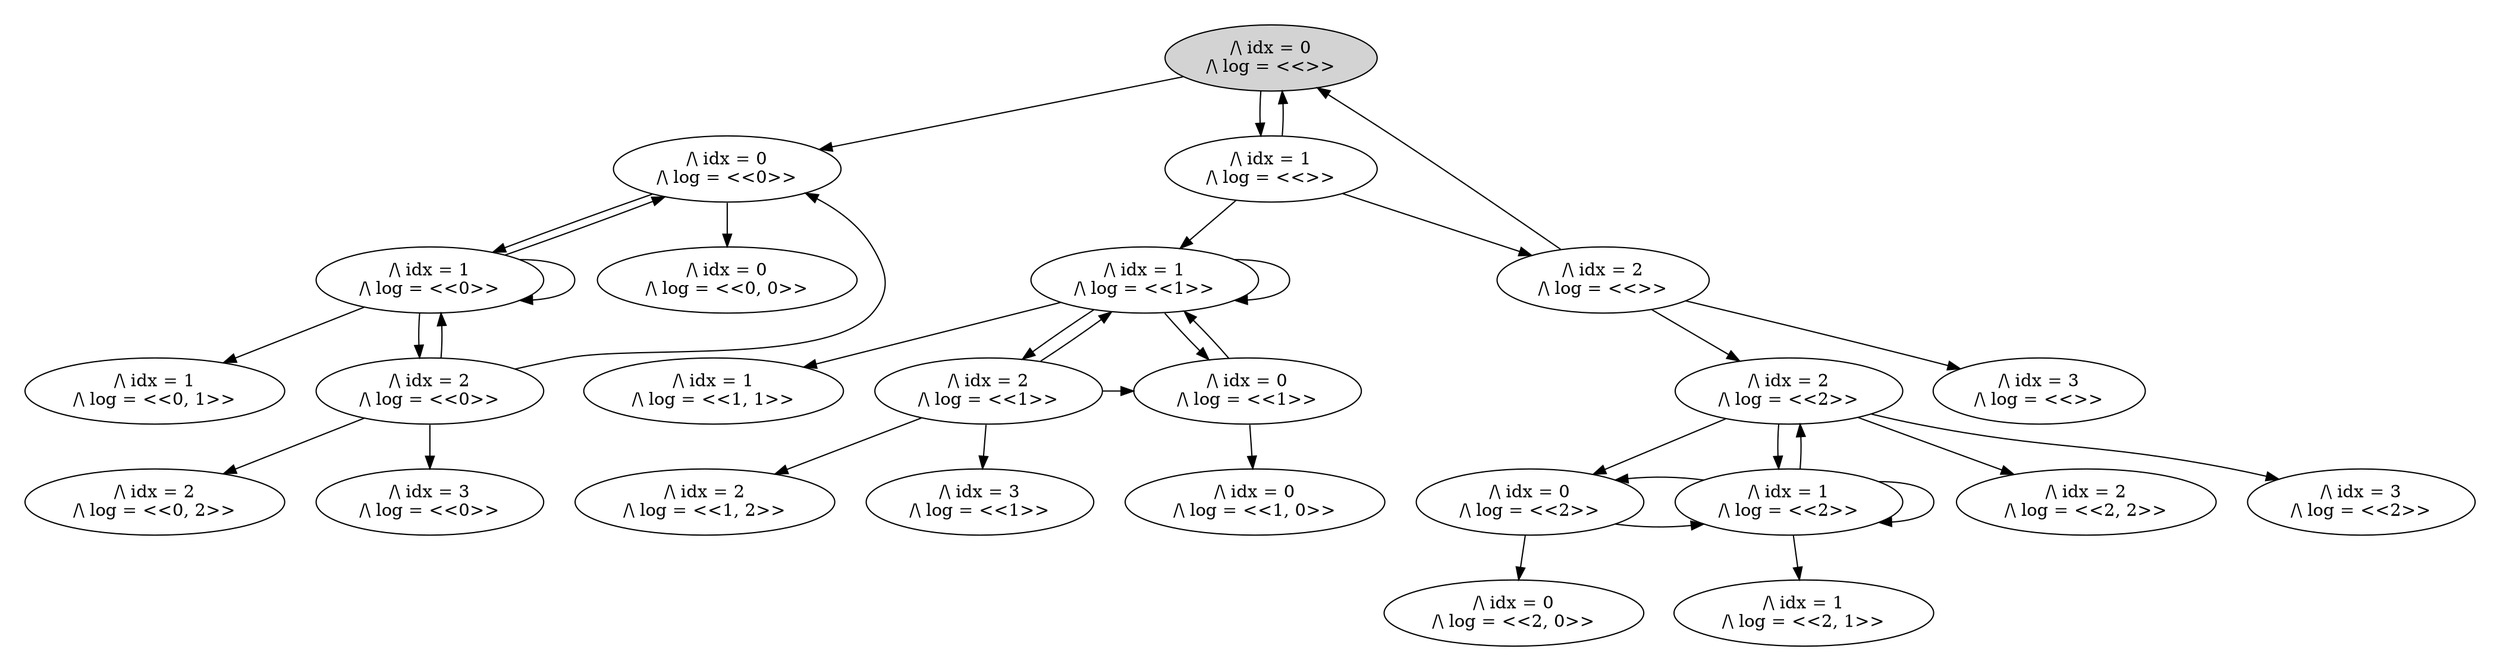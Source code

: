 strict digraph DiskGraph {
nodesep=0.35;
subgraph cluster_graph {
color="white";
-3590905526247223953 [label="/\\ idx = 0\n/\\ log = <<>>",style = filled]
-3590905526247223953 -> -4787471125696504522 [label="",color="black",fontcolor="black"];
-4787471125696504522 [label="/\\ idx = 1\n/\\ log = <<>>"];
-3590905526247223953 -> 6149175546738102567 [label="",color="black",fontcolor="black"];
6149175546738102567 [label="/\\ idx = 0\n/\\ log = <<0>>"];
-4787471125696504522 -> 2981776946284932573 [label="",color="black",fontcolor="black"];
2981776946284932573 [label="/\\ idx = 2\n/\\ log = <<>>"];
-4787471125696504522 -> -3590905526247223953 [label="",color="black",fontcolor="black"];
-4787471125696504522 -> -1698413161781560597 [label="",color="black",fontcolor="black"];
-1698413161781560597 [label="/\\ idx = 1\n/\\ log = <<1>>"];
6149175546738102567 -> 3546905672701528401 [label="",color="black",fontcolor="black"];
3546905672701528401 [label="/\\ idx = 1\n/\\ log = <<0>>"];
6149175546738102567 -> 5401582546395021627 [label="",color="black",fontcolor="black"];
5401582546395021627 [label="/\\ idx = 0\n/\\ log = <<0, 0>>"];
2981776946284932573 -> 6540511193208241540 [label="",color="black",fontcolor="black"];
6540511193208241540 [label="/\\ idx = 3\n/\\ log = <<>>"];
2981776946284932573 -> -3590905526247223953 [label="",color="black",fontcolor="black"];
2981776946284932573 -> 6294404248301759480 [label="",color="black",fontcolor="black"];
6294404248301759480 [label="/\\ idx = 2\n/\\ log = <<2>>"];
-1698413161781560597 -> 4962867530990539377 [label="",color="black",fontcolor="black"];
4962867530990539377 [label="/\\ idx = 2\n/\\ log = <<1>>"];
-1698413161781560597 -> -8358285887778332003 [label="",color="black",fontcolor="black"];
-8358285887778332003 [label="/\\ idx = 0\n/\\ log = <<1>>"];
-1698413161781560597 -> -1698413161781560597 [label="",color="black",fontcolor="black"];
-1698413161781560597 -> -5598545078633434219 [label="",color="black",fontcolor="black"];
-5598545078633434219 [label="/\\ idx = 1\n/\\ log = <<1, 1>>"];
3546905672701528401 -> -7095280024343092789 [label="",color="black",fontcolor="black"];
-7095280024343092789 [label="/\\ idx = 2\n/\\ log = <<0>>"];
3546905672701528401 -> 6149175546738102567 [label="",color="black",fontcolor="black"];
3546905672701528401 -> 3546905672701528401 [label="",color="black",fontcolor="black"];
3546905672701528401 -> 1893468709885342176 [label="",color="black",fontcolor="black"];
1893468709885342176 [label="/\\ idx = 1\n/\\ log = <<0, 1>>"];
6294404248301759480 -> 3689950226096518030 [label="",color="black",fontcolor="black"];
3689950226096518030 [label="/\\ idx = 3\n/\\ log = <<2>>"];
6294404248301759480 -> -6952161797223654636 [label="",color="black",fontcolor="black"];
-6952161797223654636 [label="/\\ idx = 0\n/\\ log = <<2>>"];
6294404248301759480 -> -293977715452165278 [label="",color="black",fontcolor="black"];
-293977715452165278 [label="/\\ idx = 1\n/\\ log = <<2>>"];
6294404248301759480 -> -4324081727896631008 [label="",color="black",fontcolor="black"];
-4324081727896631008 [label="/\\ idx = 2\n/\\ log = <<2, 2>>"];
4962867530990539377 -> 2355598964660914695 [label="",color="black",fontcolor="black"];
2355598964660914695 [label="/\\ idx = 3\n/\\ log = <<1>>"];
4962867530990539377 -> -8358285887778332003 [label="",color="black",fontcolor="black"];
4962867530990539377 -> -1698413161781560597 [label="",color="black",fontcolor="black"];
4962867530990539377 -> 4871812259978388216 [label="",color="black",fontcolor="black"];
4871812259978388216 [label="/\\ idx = 2\n/\\ log = <<1, 2>>"];
-8358285887778332003 -> -1698413161781560597 [label="",color="black",fontcolor="black"];
-8358285887778332003 -> -2090429308314991794 [label="",color="black",fontcolor="black"];
-2090429308314991794 [label="/\\ idx = 0\n/\\ log = <<1, 0>>"];
-7095280024343092789 -> -439134946607728195 [label="",color="black",fontcolor="black"];
-439134946607728195 [label="/\\ idx = 3\n/\\ log = <<0>>"];
-7095280024343092789 -> 6149175546738102567 [label="",color="black",fontcolor="black"];
-7095280024343092789 -> 3546905672701528401 [label="",color="black",fontcolor="black"];
-7095280024343092789 -> -1470657980077367155 [label="",color="black",fontcolor="black"];
-1470657980077367155 [label="/\\ idx = 2\n/\\ log = <<0, 2>>"];
-6952161797223654636 -> -293977715452165278 [label="",color="black",fontcolor="black"];
-6952161797223654636 -> 7105743956184443030 [label="",color="black",fontcolor="black"];
7105743956184443030 [label="/\\ idx = 0\n/\\ log = <<2, 0>>"];
-293977715452165278 -> 6294404248301759480 [label="",color="black",fontcolor="black"];
-293977715452165278 -> -6952161797223654636 [label="",color="black",fontcolor="black"];
-293977715452165278 -> -293977715452165278 [label="",color="black",fontcolor="black"];
-293977715452165278 -> 3615292146738501709 [label="",color="black",fontcolor="black"];
3615292146738501709 [label="/\\ idx = 1\n/\\ log = <<2, 1>>"];
{rank = same; -3590905526247223953;}
{rank = same; -4787471125696504522;6149175546738102567;}
{rank = same; 3546905672701528401;-1698413161781560597;2981776946284932573;}
{rank = same; -7095280024343092789;4962867530990539377;-8358285887778332003;6294404248301759480;}
{rank = same; -6952161797223654636;-293977715452165278;}
}
}